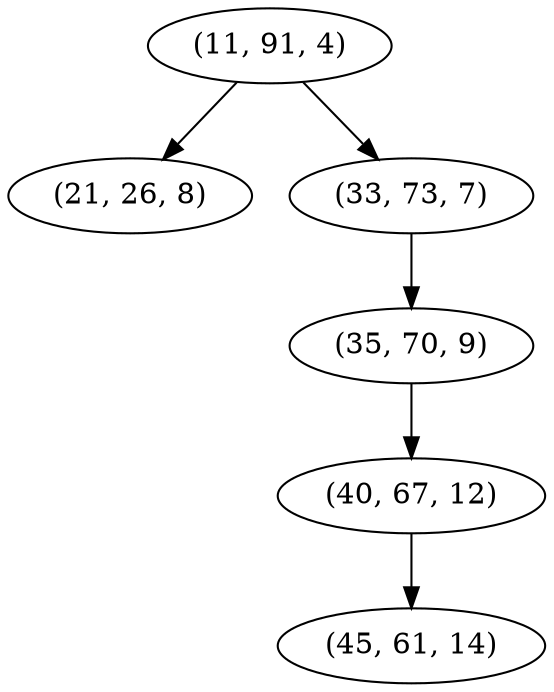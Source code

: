 digraph tree {
    "(11, 91, 4)";
    "(21, 26, 8)";
    "(33, 73, 7)";
    "(35, 70, 9)";
    "(40, 67, 12)";
    "(45, 61, 14)";
    "(11, 91, 4)" -> "(21, 26, 8)";
    "(11, 91, 4)" -> "(33, 73, 7)";
    "(33, 73, 7)" -> "(35, 70, 9)";
    "(35, 70, 9)" -> "(40, 67, 12)";
    "(40, 67, 12)" -> "(45, 61, 14)";
}
